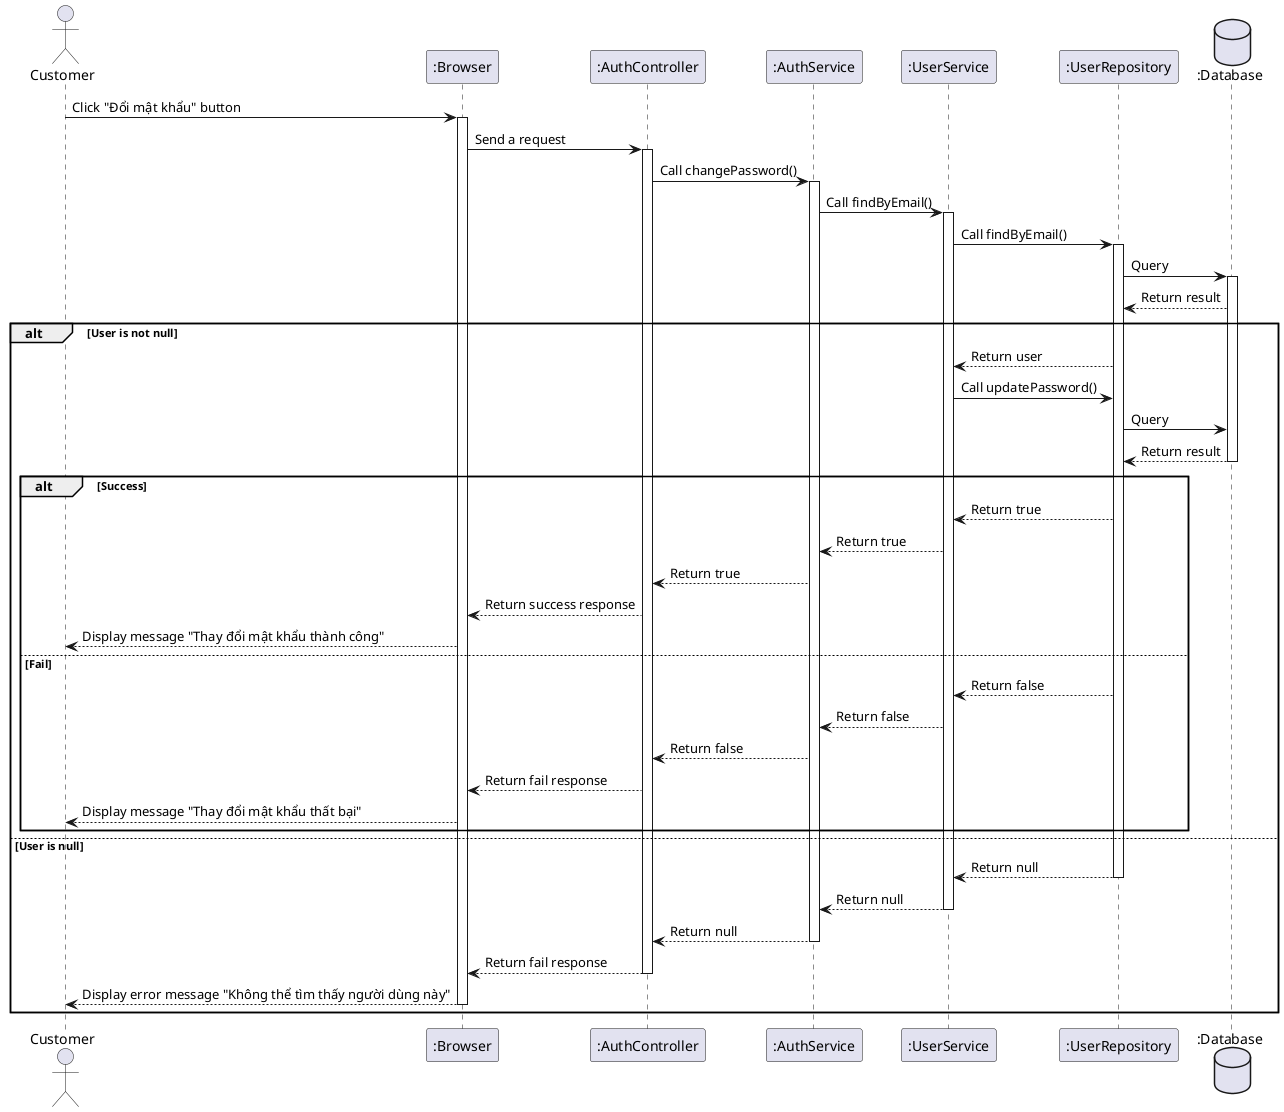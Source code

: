 @startuml
actor Customer as user
participant ":Browser" as a
participant ":AuthController" as b
participant ":AuthService" as c
participant ":UserService" as d
participant ":UserRepository" as e
database ":Database" as f

user -> a++: Click "Đổi mật khẩu" button
a -> b++: Send a request
b -> c++: Call changePassword()
c -> d++: Call findByEmail()
d -> e++: Call findByEmail()
e -> f++: Query
f --> e: Return result
alt User is not null
    e --> d: Return user
    d -> e: Call updatePassword()
    e -> f: Query
    f --> e--: Return result
    alt Success
        e --> d: Return true
        d --> c: Return true
        c --> b: Return true
        b --> a: Return success response
        a --> user: Display message "Thay đổi mật khẩu thành công"
    else Fail 
        e --> d: Return false
        d --> c: Return false
        c --> b: Return false
        b --> a: Return fail response
        a --> user: Display message "Thay đổi mật khẩu thất bại"
    end  
else User is null
    e --> d--: Return null
    d --> c--: Return null
    c --> b--: Return null
    b --> a--: Return fail response
    a --> user--: Display error message "Không thể tìm thấy người dùng này"
end
@enduml